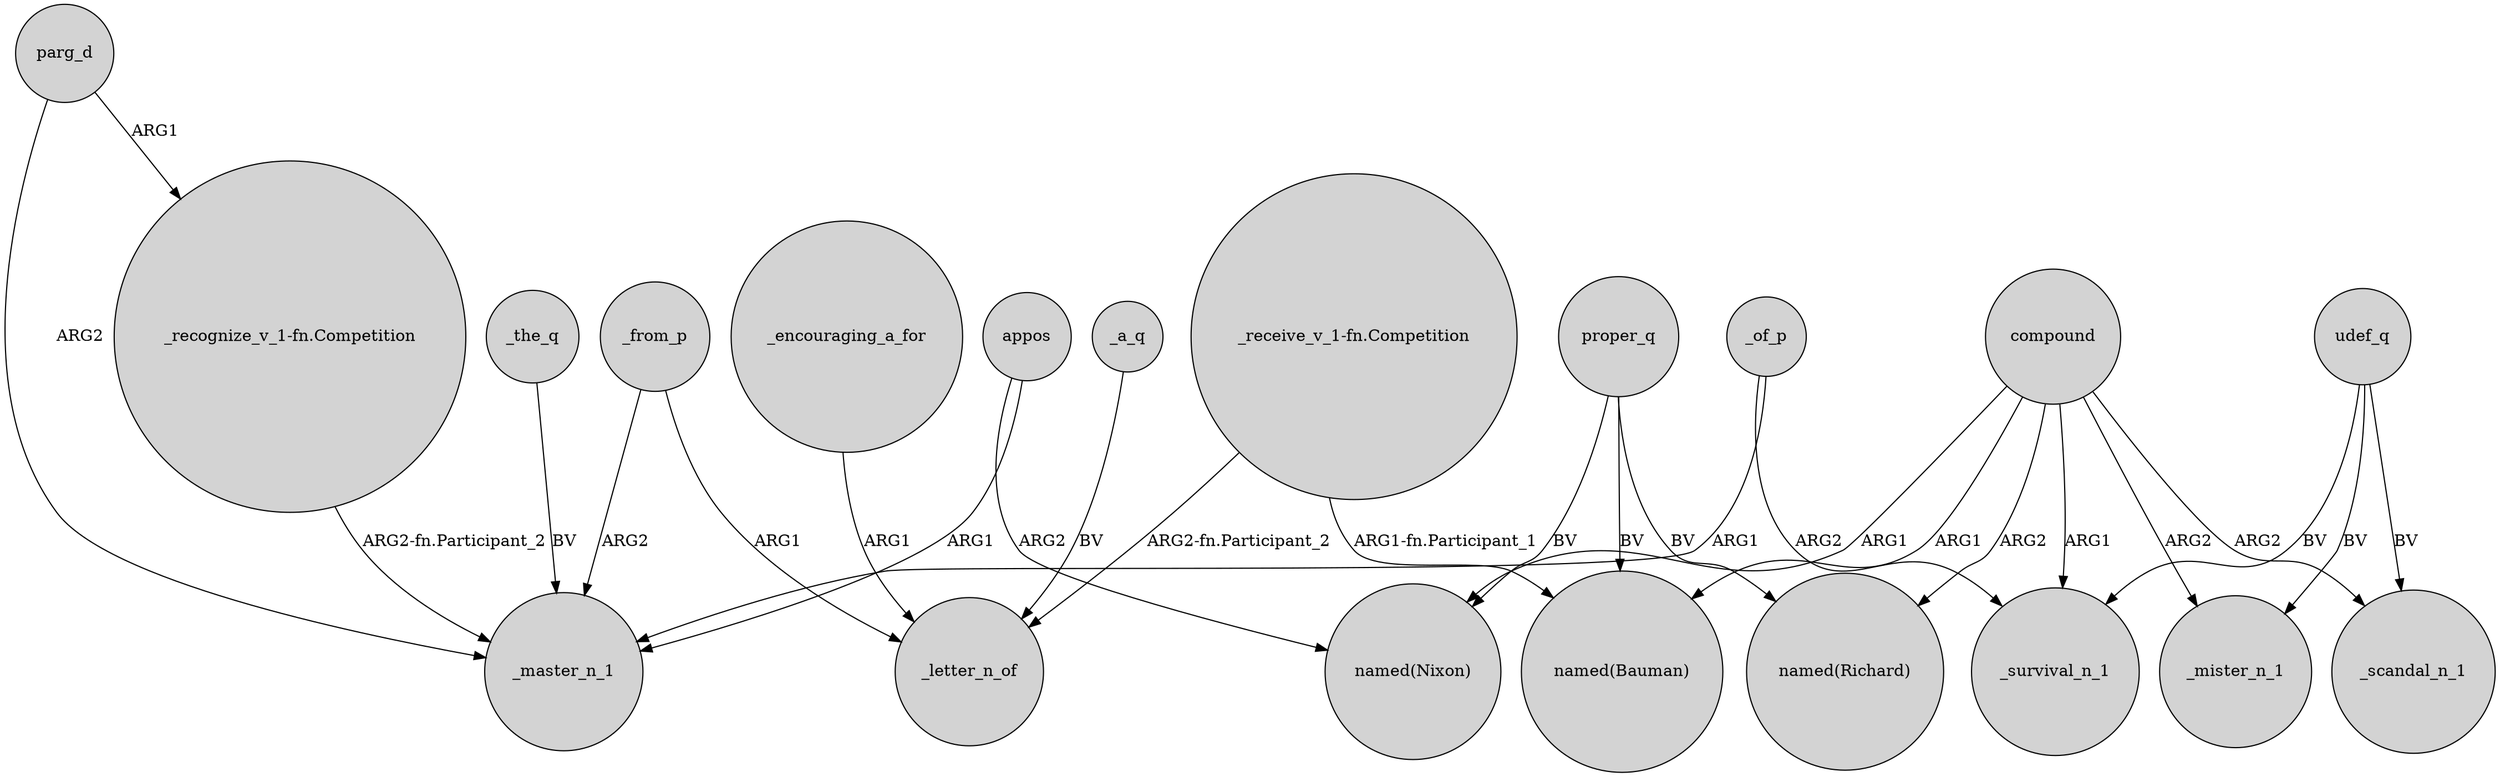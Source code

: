digraph {
	node [shape=circle style=filled]
	_the_q -> _master_n_1 [label=BV]
	udef_q -> _scandal_n_1 [label=BV]
	compound -> _mister_n_1 [label=ARG2]
	proper_q -> "named(Bauman)" [label=BV]
	_encouraging_a_for -> _letter_n_of [label=ARG1]
	compound -> "named(Bauman)" [label=ARG1]
	compound -> "named(Nixon)" [label=ARG1]
	parg_d -> _master_n_1 [label=ARG2]
	_from_p -> _master_n_1 [label=ARG2]
	udef_q -> _mister_n_1 [label=BV]
	udef_q -> _survival_n_1 [label=BV]
	_a_q -> _letter_n_of [label=BV]
	appos -> "named(Nixon)" [label=ARG2]
	parg_d -> "_recognize_v_1-fn.Competition" [label=ARG1]
	"_recognize_v_1-fn.Competition" -> _master_n_1 [label="ARG2-fn.Participant_2"]
	appos -> _master_n_1 [label=ARG1]
	compound -> _scandal_n_1 [label=ARG2]
	proper_q -> "named(Richard)" [label=BV]
	"_receive_v_1-fn.Competition" -> _letter_n_of [label="ARG2-fn.Participant_2"]
	_of_p -> _survival_n_1 [label=ARG2]
	compound -> _survival_n_1 [label=ARG1]
	_from_p -> _letter_n_of [label=ARG1]
	_of_p -> _master_n_1 [label=ARG1]
	proper_q -> "named(Nixon)" [label=BV]
	compound -> "named(Richard)" [label=ARG2]
	"_receive_v_1-fn.Competition" -> "named(Bauman)" [label="ARG1-fn.Participant_1"]
}
